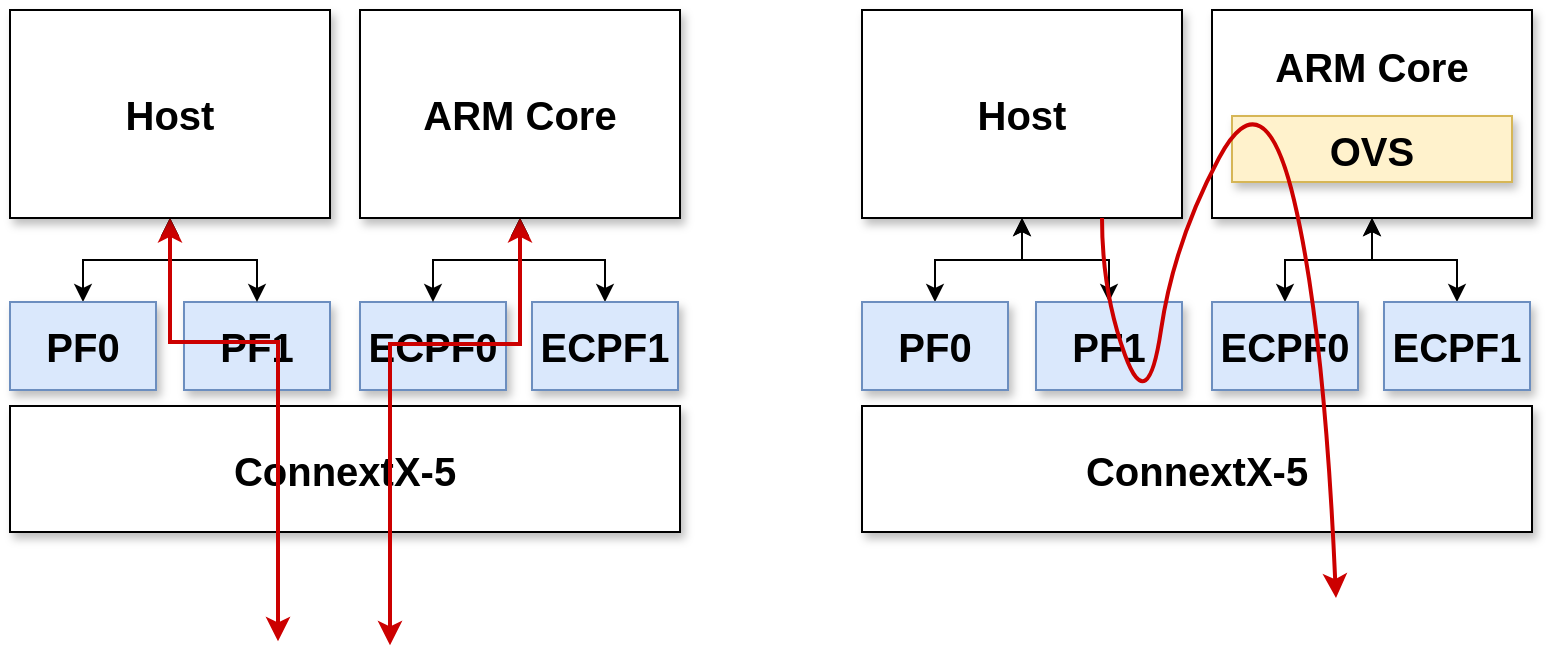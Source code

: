 <mxfile version="14.6.13" type="device"><diagram id="PxXNDc8MKYVgNcJi5gUH" name="第 1 页"><mxGraphModel dx="1088" dy="968" grid="0" gridSize="10" guides="1" tooltips="1" connect="1" arrows="1" fold="1" page="0" pageScale="1" pageWidth="827" pageHeight="1169" math="0" shadow="0"><root><mxCell id="0"/><mxCell id="1" parent="0"/><mxCell id="zFGX8UvGOOTd4jZG2FNk-7" value="&lt;font style=&quot;font-size: 20px&quot;&gt;&lt;b&gt;ECPF0&lt;/b&gt;&lt;/font&gt;" style="rounded=0;whiteSpace=wrap;html=1;shadow=1;fillColor=#dae8fc;strokeColor=#6c8ebf;" vertex="1" parent="1"><mxGeometry x="193" y="402" width="73" height="44" as="geometry"/></mxCell><mxCell id="zFGX8UvGOOTd4jZG2FNk-3" value="&lt;font style=&quot;font-size: 20px&quot;&gt;&lt;b&gt;ConnextX-5&lt;/b&gt;&lt;/font&gt;" style="rounded=0;whiteSpace=wrap;html=1;shadow=1;" vertex="1" parent="1"><mxGeometry x="18" y="454" width="335" height="63" as="geometry"/></mxCell><mxCell id="zFGX8UvGOOTd4jZG2FNk-6" value="&lt;font style=&quot;font-size: 20px&quot;&gt;&lt;b&gt;PF1&lt;/b&gt;&lt;/font&gt;" style="rounded=0;whiteSpace=wrap;html=1;shadow=1;fillColor=#dae8fc;strokeColor=#6c8ebf;" vertex="1" parent="1"><mxGeometry x="105" y="402" width="73" height="44" as="geometry"/></mxCell><mxCell id="zFGX8UvGOOTd4jZG2FNk-9" style="edgeStyle=orthogonalEdgeStyle;rounded=0;orthogonalLoop=1;jettySize=auto;html=1;entryX=0.5;entryY=0;entryDx=0;entryDy=0;startArrow=classic;startFill=1;" edge="1" parent="1" source="zFGX8UvGOOTd4jZG2FNk-1" target="zFGX8UvGOOTd4jZG2FNk-4"><mxGeometry relative="1" as="geometry"/></mxCell><mxCell id="zFGX8UvGOOTd4jZG2FNk-11" style="edgeStyle=orthogonalEdgeStyle;rounded=0;orthogonalLoop=1;jettySize=auto;html=1;startArrow=classic;startFill=1;" edge="1" parent="1" source="zFGX8UvGOOTd4jZG2FNk-1" target="zFGX8UvGOOTd4jZG2FNk-6"><mxGeometry relative="1" as="geometry"/></mxCell><mxCell id="zFGX8UvGOOTd4jZG2FNk-28" style="edgeStyle=orthogonalEdgeStyle;rounded=0;orthogonalLoop=1;jettySize=auto;html=1;startArrow=classic;startFill=1;strokeColor=#CC0000;strokeWidth=2;" edge="1" parent="1" source="zFGX8UvGOOTd4jZG2FNk-1"><mxGeometry relative="1" as="geometry"><mxPoint x="152" y="571.667" as="targetPoint"/><Array as="points"><mxPoint x="98" y="422"/><mxPoint x="152" y="422"/></Array></mxGeometry></mxCell><mxCell id="zFGX8UvGOOTd4jZG2FNk-1" value="&lt;font style=&quot;font-size: 20px&quot;&gt;&lt;b&gt;Host&lt;/b&gt;&lt;/font&gt;" style="rounded=0;whiteSpace=wrap;html=1;shadow=1;" vertex="1" parent="1"><mxGeometry x="18" y="256" width="160" height="104" as="geometry"/></mxCell><mxCell id="zFGX8UvGOOTd4jZG2FNk-12" style="edgeStyle=orthogonalEdgeStyle;rounded=0;orthogonalLoop=1;jettySize=auto;html=1;entryX=0.5;entryY=0;entryDx=0;entryDy=0;startArrow=classic;startFill=1;" edge="1" parent="1" source="zFGX8UvGOOTd4jZG2FNk-2" target="zFGX8UvGOOTd4jZG2FNk-7"><mxGeometry relative="1" as="geometry"/></mxCell><mxCell id="zFGX8UvGOOTd4jZG2FNk-13" style="edgeStyle=orthogonalEdgeStyle;rounded=0;orthogonalLoop=1;jettySize=auto;html=1;entryX=0.5;entryY=0;entryDx=0;entryDy=0;startArrow=classic;startFill=1;" edge="1" parent="1" source="zFGX8UvGOOTd4jZG2FNk-2" target="zFGX8UvGOOTd4jZG2FNk-8"><mxGeometry relative="1" as="geometry"/></mxCell><mxCell id="zFGX8UvGOOTd4jZG2FNk-29" style="edgeStyle=orthogonalEdgeStyle;rounded=0;orthogonalLoop=1;jettySize=auto;html=1;startArrow=classic;startFill=1;strokeColor=#CC0000;strokeWidth=2;" edge="1" parent="1" source="zFGX8UvGOOTd4jZG2FNk-2"><mxGeometry relative="1" as="geometry"><mxPoint x="208" y="573.667" as="targetPoint"/><Array as="points"><mxPoint x="273" y="423"/><mxPoint x="208" y="423"/></Array></mxGeometry></mxCell><mxCell id="zFGX8UvGOOTd4jZG2FNk-2" value="&lt;font style=&quot;font-size: 20px&quot;&gt;&lt;b&gt;ARM Core&lt;/b&gt;&lt;/font&gt;" style="rounded=0;whiteSpace=wrap;html=1;shadow=1;" vertex="1" parent="1"><mxGeometry x="193" y="256" width="160" height="104" as="geometry"/></mxCell><mxCell id="zFGX8UvGOOTd4jZG2FNk-4" value="&lt;font style=&quot;font-size: 20px&quot;&gt;&lt;b&gt;PF0&lt;/b&gt;&lt;/font&gt;" style="rounded=0;whiteSpace=wrap;html=1;shadow=1;fillColor=#dae8fc;strokeColor=#6c8ebf;" vertex="1" parent="1"><mxGeometry x="18" y="402" width="73" height="44" as="geometry"/></mxCell><mxCell id="zFGX8UvGOOTd4jZG2FNk-8" value="&lt;font style=&quot;font-size: 20px&quot;&gt;&lt;b&gt;ECPF1&lt;/b&gt;&lt;/font&gt;" style="rounded=0;whiteSpace=wrap;html=1;shadow=1;fillColor=#dae8fc;strokeColor=#6c8ebf;" vertex="1" parent="1"><mxGeometry x="279" y="402" width="73" height="44" as="geometry"/></mxCell><mxCell id="zFGX8UvGOOTd4jZG2FNk-14" style="edgeStyle=orthogonalEdgeStyle;rounded=0;orthogonalLoop=1;jettySize=auto;html=1;entryX=0.5;entryY=0;entryDx=0;entryDy=0;startArrow=classic;startFill=1;" edge="1" source="zFGX8UvGOOTd4jZG2FNk-16" target="zFGX8UvGOOTd4jZG2FNk-21" parent="1"><mxGeometry relative="1" as="geometry"/></mxCell><mxCell id="zFGX8UvGOOTd4jZG2FNk-15" style="edgeStyle=orthogonalEdgeStyle;rounded=0;orthogonalLoop=1;jettySize=auto;html=1;startArrow=classic;startFill=1;" edge="1" source="zFGX8UvGOOTd4jZG2FNk-16" target="zFGX8UvGOOTd4jZG2FNk-22" parent="1"><mxGeometry relative="1" as="geometry"/></mxCell><mxCell id="zFGX8UvGOOTd4jZG2FNk-16" value="&lt;font style=&quot;font-size: 20px&quot;&gt;&lt;b&gt;Host&lt;/b&gt;&lt;/font&gt;" style="rounded=0;whiteSpace=wrap;html=1;shadow=1;" vertex="1" parent="1"><mxGeometry x="444" y="256" width="160" height="104" as="geometry"/></mxCell><mxCell id="zFGX8UvGOOTd4jZG2FNk-17" style="edgeStyle=orthogonalEdgeStyle;rounded=0;orthogonalLoop=1;jettySize=auto;html=1;entryX=0.5;entryY=0;entryDx=0;entryDy=0;startArrow=classic;startFill=1;" edge="1" source="zFGX8UvGOOTd4jZG2FNk-19" target="zFGX8UvGOOTd4jZG2FNk-23" parent="1"><mxGeometry relative="1" as="geometry"/></mxCell><mxCell id="zFGX8UvGOOTd4jZG2FNk-18" style="edgeStyle=orthogonalEdgeStyle;rounded=0;orthogonalLoop=1;jettySize=auto;html=1;entryX=0.5;entryY=0;entryDx=0;entryDy=0;startArrow=classic;startFill=1;" edge="1" source="zFGX8UvGOOTd4jZG2FNk-19" target="zFGX8UvGOOTd4jZG2FNk-24" parent="1"><mxGeometry relative="1" as="geometry"/></mxCell><mxCell id="zFGX8UvGOOTd4jZG2FNk-19" value="&lt;font style=&quot;font-size: 20px&quot;&gt;&lt;b&gt;ARM Core&lt;br&gt;&lt;br&gt;&lt;br&gt;&lt;/b&gt;&lt;/font&gt;" style="rounded=0;whiteSpace=wrap;html=1;shadow=1;" vertex="1" parent="1"><mxGeometry x="619" y="256" width="160" height="104" as="geometry"/></mxCell><mxCell id="zFGX8UvGOOTd4jZG2FNk-20" value="&lt;font style=&quot;font-size: 20px&quot;&gt;&lt;b&gt;ConnextX-5&lt;/b&gt;&lt;/font&gt;" style="rounded=0;whiteSpace=wrap;html=1;shadow=1;" vertex="1" parent="1"><mxGeometry x="444" y="454" width="335" height="63" as="geometry"/></mxCell><mxCell id="zFGX8UvGOOTd4jZG2FNk-21" value="&lt;font style=&quot;font-size: 20px&quot;&gt;&lt;b&gt;PF0&lt;/b&gt;&lt;/font&gt;" style="rounded=0;whiteSpace=wrap;html=1;shadow=1;fillColor=#dae8fc;strokeColor=#6c8ebf;" vertex="1" parent="1"><mxGeometry x="444" y="402" width="73" height="44" as="geometry"/></mxCell><mxCell id="zFGX8UvGOOTd4jZG2FNk-22" value="&lt;font style=&quot;font-size: 20px&quot;&gt;&lt;b&gt;PF1&lt;/b&gt;&lt;/font&gt;" style="rounded=0;whiteSpace=wrap;html=1;shadow=1;fillColor=#dae8fc;strokeColor=#6c8ebf;" vertex="1" parent="1"><mxGeometry x="531" y="402" width="73" height="44" as="geometry"/></mxCell><mxCell id="zFGX8UvGOOTd4jZG2FNk-23" value="&lt;font style=&quot;font-size: 20px&quot;&gt;&lt;b&gt;ECPF0&lt;/b&gt;&lt;/font&gt;" style="rounded=0;whiteSpace=wrap;html=1;shadow=1;fillColor=#dae8fc;strokeColor=#6c8ebf;" vertex="1" parent="1"><mxGeometry x="619" y="402" width="73" height="44" as="geometry"/></mxCell><mxCell id="zFGX8UvGOOTd4jZG2FNk-24" value="&lt;font style=&quot;font-size: 20px&quot;&gt;&lt;b&gt;ECPF1&lt;/b&gt;&lt;/font&gt;" style="rounded=0;whiteSpace=wrap;html=1;shadow=1;fillColor=#dae8fc;strokeColor=#6c8ebf;" vertex="1" parent="1"><mxGeometry x="705" y="402" width="73" height="44" as="geometry"/></mxCell><mxCell id="zFGX8UvGOOTd4jZG2FNk-25" value="&lt;font style=&quot;font-size: 20px&quot;&gt;&lt;b&gt;OVS&lt;/b&gt;&lt;/font&gt;" style="rounded=0;whiteSpace=wrap;html=1;shadow=1;fillColor=#fff2cc;strokeColor=#d6b656;" vertex="1" parent="1"><mxGeometry x="629" y="309" width="140" height="33" as="geometry"/></mxCell><mxCell id="zFGX8UvGOOTd4jZG2FNk-27" value="" style="curved=1;endArrow=classic;html=1;exitX=0.75;exitY=1;exitDx=0;exitDy=0;strokeWidth=2;strokeColor=#CC0000;" edge="1" parent="1" source="zFGX8UvGOOTd4jZG2FNk-16"><mxGeometry width="50" height="50" relative="1" as="geometry"><mxPoint x="587" y="383" as="sourcePoint"/><mxPoint x="681" y="550" as="targetPoint"/><Array as="points"><mxPoint x="564" y="397"/><mxPoint x="587" y="460"/><mxPoint x="600" y="372"/><mxPoint x="645" y="288"/><mxPoint x="675" y="414"/></Array></mxGeometry></mxCell></root></mxGraphModel></diagram></mxfile>